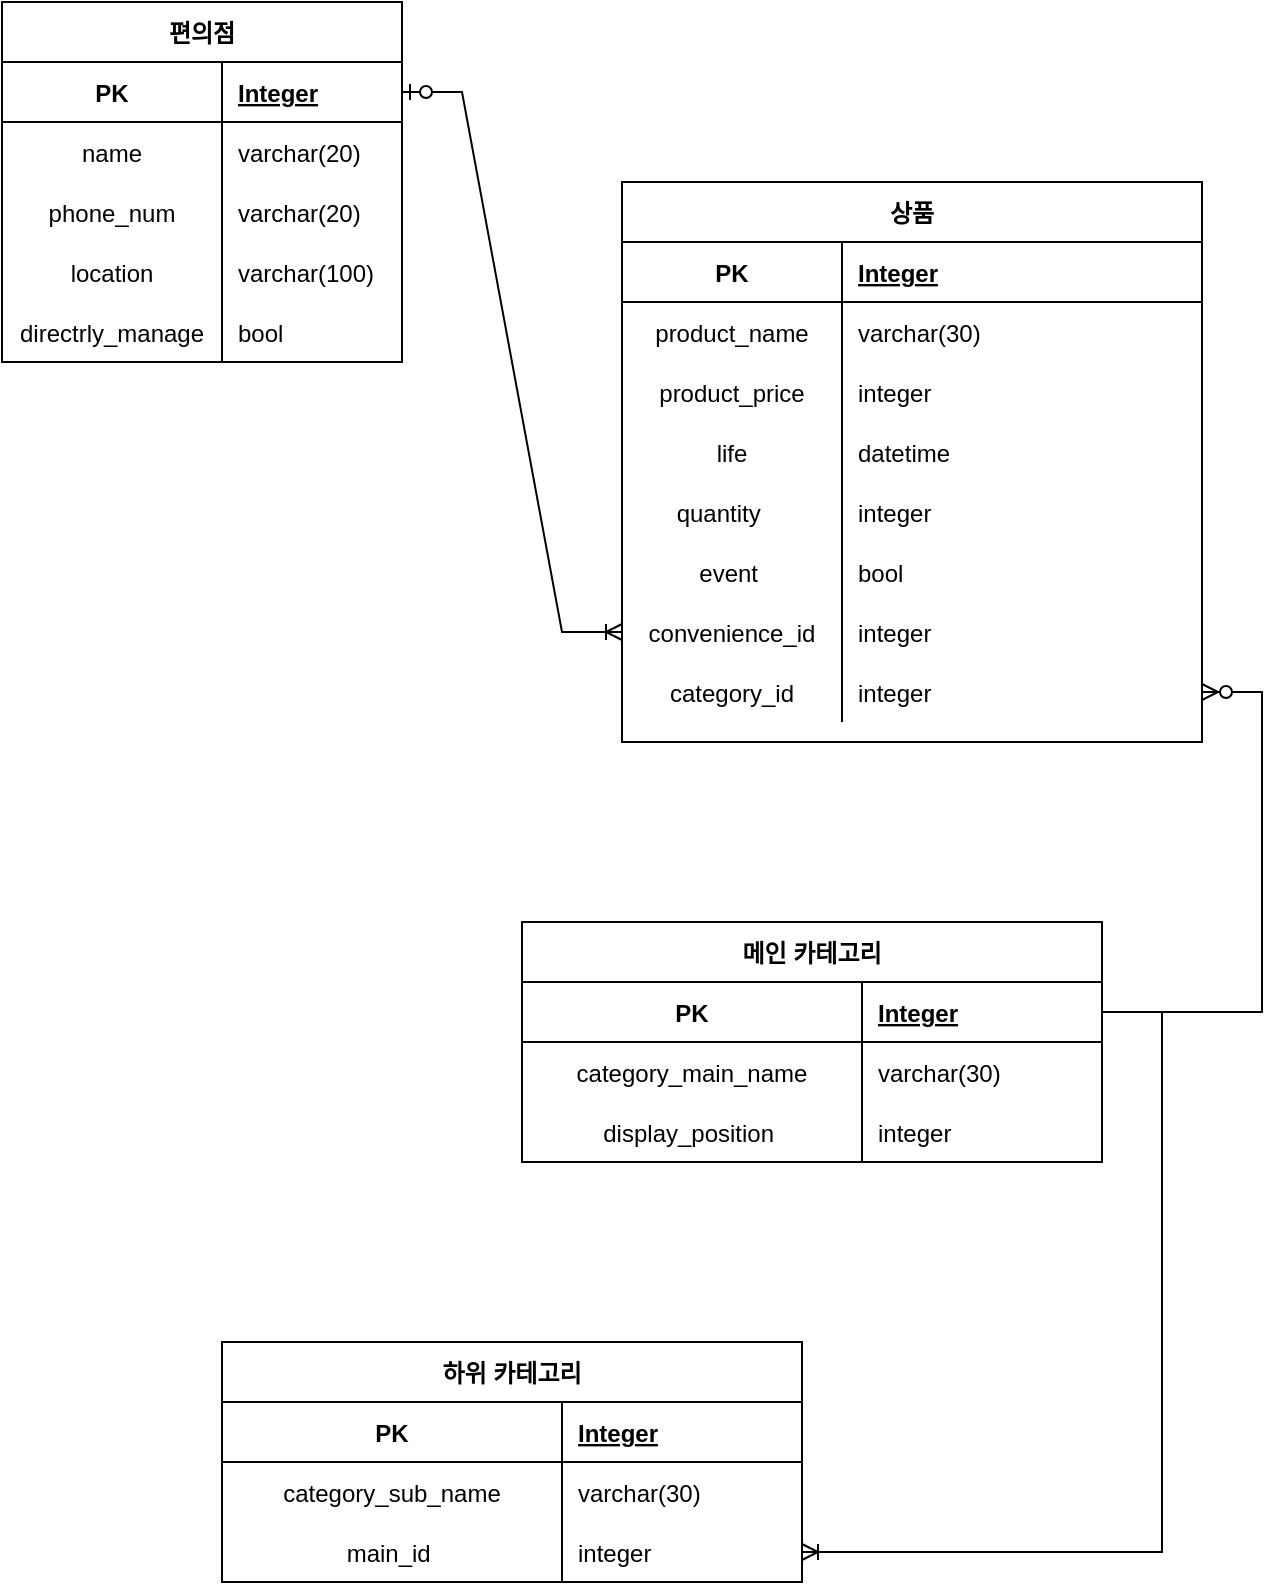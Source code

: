 <mxfile version="17.4.4" type="github"><diagram id="2WjfnLhooL55TCoSCvWk" name="Page-1"><mxGraphModel dx="1277" dy="1074" grid="1" gridSize="10" guides="1" tooltips="1" connect="1" arrows="1" fold="1" page="1" pageScale="1" pageWidth="827" pageHeight="1169" math="0" shadow="0"><root><mxCell id="0"/><mxCell id="1" parent="0"/><mxCell id="HcnCCB5ITRWJPbF4wh_o-1" value="편의점" style="shape=table;startSize=30;container=1;collapsible=1;childLayout=tableLayout;fixedRows=1;rowLines=0;fontStyle=1;align=center;resizeLast=1;swimlaneFillColor=none;gradientColor=#ffffff;fillColor=default;direction=east;" vertex="1" parent="1"><mxGeometry x="30" y="50" width="200" height="180" as="geometry"/></mxCell><mxCell id="HcnCCB5ITRWJPbF4wh_o-2" value="" style="shape=tableRow;horizontal=0;startSize=0;swimlaneHead=0;swimlaneBody=0;fillColor=none;collapsible=0;dropTarget=0;points=[[0,0.5],[1,0.5]];portConstraint=eastwest;top=0;left=0;right=0;bottom=1;" vertex="1" parent="HcnCCB5ITRWJPbF4wh_o-1"><mxGeometry y="30" width="200" height="30" as="geometry"/></mxCell><mxCell id="HcnCCB5ITRWJPbF4wh_o-3" value="PK" style="shape=partialRectangle;connectable=0;fillColor=none;top=0;left=0;bottom=0;right=0;fontStyle=1;overflow=hidden;" vertex="1" parent="HcnCCB5ITRWJPbF4wh_o-2"><mxGeometry width="110" height="30" as="geometry"><mxRectangle width="110" height="30" as="alternateBounds"/></mxGeometry></mxCell><mxCell id="HcnCCB5ITRWJPbF4wh_o-4" value="Integer" style="shape=partialRectangle;connectable=0;fillColor=none;top=0;left=0;bottom=0;right=0;align=left;spacingLeft=6;fontStyle=5;overflow=hidden;" vertex="1" parent="HcnCCB5ITRWJPbF4wh_o-2"><mxGeometry x="110" width="90" height="30" as="geometry"><mxRectangle width="90" height="30" as="alternateBounds"/></mxGeometry></mxCell><mxCell id="HcnCCB5ITRWJPbF4wh_o-5" value="" style="shape=tableRow;horizontal=0;startSize=0;swimlaneHead=0;swimlaneBody=0;fillColor=none;collapsible=0;dropTarget=0;points=[[0,0.5],[1,0.5]];portConstraint=eastwest;top=0;left=0;right=0;bottom=0;" vertex="1" parent="HcnCCB5ITRWJPbF4wh_o-1"><mxGeometry y="60" width="200" height="30" as="geometry"/></mxCell><mxCell id="HcnCCB5ITRWJPbF4wh_o-6" value="name" style="shape=partialRectangle;connectable=0;fillColor=none;top=0;left=0;bottom=0;right=0;editable=1;overflow=hidden;" vertex="1" parent="HcnCCB5ITRWJPbF4wh_o-5"><mxGeometry width="110" height="30" as="geometry"><mxRectangle width="110" height="30" as="alternateBounds"/></mxGeometry></mxCell><mxCell id="HcnCCB5ITRWJPbF4wh_o-7" value="varchar(20)" style="shape=partialRectangle;connectable=0;fillColor=none;top=0;left=0;bottom=0;right=0;align=left;spacingLeft=6;overflow=hidden;" vertex="1" parent="HcnCCB5ITRWJPbF4wh_o-5"><mxGeometry x="110" width="90" height="30" as="geometry"><mxRectangle width="90" height="30" as="alternateBounds"/></mxGeometry></mxCell><mxCell id="HcnCCB5ITRWJPbF4wh_o-8" value="" style="shape=tableRow;horizontal=0;startSize=0;swimlaneHead=0;swimlaneBody=0;fillColor=none;collapsible=0;dropTarget=0;points=[[0,0.5],[1,0.5]];portConstraint=eastwest;top=0;left=0;right=0;bottom=0;" vertex="1" parent="HcnCCB5ITRWJPbF4wh_o-1"><mxGeometry y="90" width="200" height="30" as="geometry"/></mxCell><mxCell id="HcnCCB5ITRWJPbF4wh_o-9" value="phone_num" style="shape=partialRectangle;connectable=0;fillColor=none;top=0;left=0;bottom=0;right=0;editable=1;overflow=hidden;" vertex="1" parent="HcnCCB5ITRWJPbF4wh_o-8"><mxGeometry width="110" height="30" as="geometry"><mxRectangle width="110" height="30" as="alternateBounds"/></mxGeometry></mxCell><mxCell id="HcnCCB5ITRWJPbF4wh_o-10" value="varchar(20)" style="shape=partialRectangle;connectable=0;fillColor=none;top=0;left=0;bottom=0;right=0;align=left;spacingLeft=6;overflow=hidden;" vertex="1" parent="HcnCCB5ITRWJPbF4wh_o-8"><mxGeometry x="110" width="90" height="30" as="geometry"><mxRectangle width="90" height="30" as="alternateBounds"/></mxGeometry></mxCell><mxCell id="HcnCCB5ITRWJPbF4wh_o-58" style="shape=tableRow;horizontal=0;startSize=0;swimlaneHead=0;swimlaneBody=0;fillColor=none;collapsible=0;dropTarget=0;points=[[0,0.5],[1,0.5]];portConstraint=eastwest;top=0;left=0;right=0;bottom=0;" vertex="1" parent="HcnCCB5ITRWJPbF4wh_o-1"><mxGeometry y="120" width="200" height="30" as="geometry"/></mxCell><mxCell id="HcnCCB5ITRWJPbF4wh_o-59" style="shape=partialRectangle;connectable=0;fillColor=none;top=0;left=0;bottom=0;right=0;editable=1;overflow=hidden;" vertex="1" parent="HcnCCB5ITRWJPbF4wh_o-58"><mxGeometry width="110" height="30" as="geometry"><mxRectangle width="110" height="30" as="alternateBounds"/></mxGeometry></mxCell><mxCell id="HcnCCB5ITRWJPbF4wh_o-60" style="shape=partialRectangle;connectable=0;fillColor=none;top=0;left=0;bottom=0;right=0;align=left;spacingLeft=6;overflow=hidden;" vertex="1" parent="HcnCCB5ITRWJPbF4wh_o-58"><mxGeometry x="110" width="90" height="30" as="geometry"><mxRectangle width="90" height="30" as="alternateBounds"/></mxGeometry></mxCell><mxCell id="HcnCCB5ITRWJPbF4wh_o-11" value="" style="shape=tableRow;horizontal=0;startSize=0;swimlaneHead=0;swimlaneBody=0;fillColor=none;collapsible=0;dropTarget=0;points=[[0,0.5],[1,0.5]];portConstraint=eastwest;top=0;left=0;right=0;bottom=0;" vertex="1" parent="HcnCCB5ITRWJPbF4wh_o-1"><mxGeometry y="150" width="200" height="30" as="geometry"/></mxCell><mxCell id="HcnCCB5ITRWJPbF4wh_o-12" value="directrly_manage" style="shape=partialRectangle;connectable=0;fillColor=none;top=0;left=0;bottom=0;right=0;editable=1;overflow=hidden;" vertex="1" parent="HcnCCB5ITRWJPbF4wh_o-11"><mxGeometry width="110" height="30" as="geometry"><mxRectangle width="110" height="30" as="alternateBounds"/></mxGeometry></mxCell><mxCell id="HcnCCB5ITRWJPbF4wh_o-13" value="bool" style="shape=partialRectangle;connectable=0;fillColor=none;top=0;left=0;bottom=0;right=0;align=left;spacingLeft=6;overflow=hidden;" vertex="1" parent="HcnCCB5ITRWJPbF4wh_o-11"><mxGeometry x="110" width="90" height="30" as="geometry"><mxRectangle width="90" height="30" as="alternateBounds"/></mxGeometry></mxCell><mxCell id="HcnCCB5ITRWJPbF4wh_o-27" value="상품" style="shape=table;startSize=30;container=1;collapsible=1;childLayout=tableLayout;fixedRows=1;rowLines=0;fontStyle=1;align=center;resizeLast=1;" vertex="1" parent="1"><mxGeometry x="340" y="140" width="290" height="280" as="geometry"/></mxCell><mxCell id="HcnCCB5ITRWJPbF4wh_o-28" value="" style="shape=tableRow;horizontal=0;startSize=0;swimlaneHead=0;swimlaneBody=0;fillColor=none;collapsible=0;dropTarget=0;points=[[0,0.5],[1,0.5]];portConstraint=eastwest;top=0;left=0;right=0;bottom=1;" vertex="1" parent="HcnCCB5ITRWJPbF4wh_o-27"><mxGeometry y="30" width="290" height="30" as="geometry"/></mxCell><mxCell id="HcnCCB5ITRWJPbF4wh_o-29" value="PK" style="shape=partialRectangle;connectable=0;fillColor=none;top=0;left=0;bottom=0;right=0;fontStyle=1;overflow=hidden;" vertex="1" parent="HcnCCB5ITRWJPbF4wh_o-28"><mxGeometry width="110" height="30" as="geometry"><mxRectangle width="110" height="30" as="alternateBounds"/></mxGeometry></mxCell><mxCell id="HcnCCB5ITRWJPbF4wh_o-30" value="Integer" style="shape=partialRectangle;connectable=0;fillColor=none;top=0;left=0;bottom=0;right=0;align=left;spacingLeft=6;fontStyle=5;overflow=hidden;" vertex="1" parent="HcnCCB5ITRWJPbF4wh_o-28"><mxGeometry x="110" width="180" height="30" as="geometry"><mxRectangle width="180" height="30" as="alternateBounds"/></mxGeometry></mxCell><mxCell id="HcnCCB5ITRWJPbF4wh_o-31" value="" style="shape=tableRow;horizontal=0;startSize=0;swimlaneHead=0;swimlaneBody=0;fillColor=none;collapsible=0;dropTarget=0;points=[[0,0.5],[1,0.5]];portConstraint=eastwest;top=0;left=0;right=0;bottom=0;" vertex="1" parent="HcnCCB5ITRWJPbF4wh_o-27"><mxGeometry y="60" width="290" height="30" as="geometry"/></mxCell><mxCell id="HcnCCB5ITRWJPbF4wh_o-32" value="product_name" style="shape=partialRectangle;connectable=0;fillColor=none;top=0;left=0;bottom=0;right=0;editable=1;overflow=hidden;" vertex="1" parent="HcnCCB5ITRWJPbF4wh_o-31"><mxGeometry width="110" height="30" as="geometry"><mxRectangle width="110" height="30" as="alternateBounds"/></mxGeometry></mxCell><mxCell id="HcnCCB5ITRWJPbF4wh_o-33" value="varchar(30)" style="shape=partialRectangle;connectable=0;fillColor=none;top=0;left=0;bottom=0;right=0;align=left;spacingLeft=6;overflow=hidden;" vertex="1" parent="HcnCCB5ITRWJPbF4wh_o-31"><mxGeometry x="110" width="180" height="30" as="geometry"><mxRectangle width="180" height="30" as="alternateBounds"/></mxGeometry></mxCell><mxCell id="HcnCCB5ITRWJPbF4wh_o-34" value="" style="shape=tableRow;horizontal=0;startSize=0;swimlaneHead=0;swimlaneBody=0;fillColor=none;collapsible=0;dropTarget=0;points=[[0,0.5],[1,0.5]];portConstraint=eastwest;top=0;left=0;right=0;bottom=0;" vertex="1" parent="HcnCCB5ITRWJPbF4wh_o-27"><mxGeometry y="90" width="290" height="30" as="geometry"/></mxCell><mxCell id="HcnCCB5ITRWJPbF4wh_o-35" value="product_price" style="shape=partialRectangle;connectable=0;fillColor=none;top=0;left=0;bottom=0;right=0;editable=1;overflow=hidden;" vertex="1" parent="HcnCCB5ITRWJPbF4wh_o-34"><mxGeometry width="110" height="30" as="geometry"><mxRectangle width="110" height="30" as="alternateBounds"/></mxGeometry></mxCell><mxCell id="HcnCCB5ITRWJPbF4wh_o-36" value="integer" style="shape=partialRectangle;connectable=0;fillColor=none;top=0;left=0;bottom=0;right=0;align=left;spacingLeft=6;overflow=hidden;" vertex="1" parent="HcnCCB5ITRWJPbF4wh_o-34"><mxGeometry x="110" width="180" height="30" as="geometry"><mxRectangle width="180" height="30" as="alternateBounds"/></mxGeometry></mxCell><mxCell id="HcnCCB5ITRWJPbF4wh_o-73" style="shape=tableRow;horizontal=0;startSize=0;swimlaneHead=0;swimlaneBody=0;fillColor=none;collapsible=0;dropTarget=0;points=[[0,0.5],[1,0.5]];portConstraint=eastwest;top=0;left=0;right=0;bottom=0;" vertex="1" parent="HcnCCB5ITRWJPbF4wh_o-27"><mxGeometry y="120" width="290" height="30" as="geometry"/></mxCell><mxCell id="HcnCCB5ITRWJPbF4wh_o-74" value="life" style="shape=partialRectangle;connectable=0;fillColor=none;top=0;left=0;bottom=0;right=0;editable=1;overflow=hidden;" vertex="1" parent="HcnCCB5ITRWJPbF4wh_o-73"><mxGeometry width="110" height="30" as="geometry"><mxRectangle width="110" height="30" as="alternateBounds"/></mxGeometry></mxCell><mxCell id="HcnCCB5ITRWJPbF4wh_o-75" value="datetime" style="shape=partialRectangle;connectable=0;fillColor=none;top=0;left=0;bottom=0;right=0;align=left;spacingLeft=6;overflow=hidden;" vertex="1" parent="HcnCCB5ITRWJPbF4wh_o-73"><mxGeometry x="110" width="180" height="30" as="geometry"><mxRectangle width="180" height="30" as="alternateBounds"/></mxGeometry></mxCell><mxCell id="HcnCCB5ITRWJPbF4wh_o-76" style="shape=tableRow;horizontal=0;startSize=0;swimlaneHead=0;swimlaneBody=0;fillColor=none;collapsible=0;dropTarget=0;points=[[0,0.5],[1,0.5]];portConstraint=eastwest;top=0;left=0;right=0;bottom=0;" vertex="1" parent="HcnCCB5ITRWJPbF4wh_o-27"><mxGeometry y="150" width="290" height="30" as="geometry"/></mxCell><mxCell id="HcnCCB5ITRWJPbF4wh_o-77" value="quantity    " style="shape=partialRectangle;connectable=0;fillColor=none;top=0;left=0;bottom=0;right=0;editable=1;overflow=hidden;" vertex="1" parent="HcnCCB5ITRWJPbF4wh_o-76"><mxGeometry width="110" height="30" as="geometry"><mxRectangle width="110" height="30" as="alternateBounds"/></mxGeometry></mxCell><mxCell id="HcnCCB5ITRWJPbF4wh_o-78" value="integer" style="shape=partialRectangle;connectable=0;fillColor=none;top=0;left=0;bottom=0;right=0;align=left;spacingLeft=6;overflow=hidden;" vertex="1" parent="HcnCCB5ITRWJPbF4wh_o-76"><mxGeometry x="110" width="180" height="30" as="geometry"><mxRectangle width="180" height="30" as="alternateBounds"/></mxGeometry></mxCell><mxCell id="HcnCCB5ITRWJPbF4wh_o-140" style="shape=tableRow;horizontal=0;startSize=0;swimlaneHead=0;swimlaneBody=0;fillColor=none;collapsible=0;dropTarget=0;points=[[0,0.5],[1,0.5]];portConstraint=eastwest;top=0;left=0;right=0;bottom=0;" vertex="1" parent="HcnCCB5ITRWJPbF4wh_o-27"><mxGeometry y="180" width="290" height="30" as="geometry"/></mxCell><mxCell id="HcnCCB5ITRWJPbF4wh_o-141" value="event " style="shape=partialRectangle;connectable=0;fillColor=none;top=0;left=0;bottom=0;right=0;editable=1;overflow=hidden;" vertex="1" parent="HcnCCB5ITRWJPbF4wh_o-140"><mxGeometry width="110" height="30" as="geometry"><mxRectangle width="110" height="30" as="alternateBounds"/></mxGeometry></mxCell><mxCell id="HcnCCB5ITRWJPbF4wh_o-142" value="bool" style="shape=partialRectangle;connectable=0;fillColor=none;top=0;left=0;bottom=0;right=0;align=left;spacingLeft=6;overflow=hidden;" vertex="1" parent="HcnCCB5ITRWJPbF4wh_o-140"><mxGeometry x="110" width="180" height="30" as="geometry"><mxRectangle width="180" height="30" as="alternateBounds"/></mxGeometry></mxCell><mxCell id="HcnCCB5ITRWJPbF4wh_o-67" style="shape=tableRow;horizontal=0;startSize=0;swimlaneHead=0;swimlaneBody=0;fillColor=none;collapsible=0;dropTarget=0;points=[[0,0.5],[1,0.5]];portConstraint=eastwest;top=0;left=0;right=0;bottom=0;" vertex="1" parent="HcnCCB5ITRWJPbF4wh_o-27"><mxGeometry y="210" width="290" height="30" as="geometry"/></mxCell><mxCell id="HcnCCB5ITRWJPbF4wh_o-68" value="convenience_id" style="shape=partialRectangle;connectable=0;fillColor=none;top=0;left=0;bottom=0;right=0;editable=1;overflow=hidden;" vertex="1" parent="HcnCCB5ITRWJPbF4wh_o-67"><mxGeometry width="110" height="30" as="geometry"><mxRectangle width="110" height="30" as="alternateBounds"/></mxGeometry></mxCell><mxCell id="HcnCCB5ITRWJPbF4wh_o-69" value="integer" style="shape=partialRectangle;connectable=0;fillColor=none;top=0;left=0;bottom=0;right=0;align=left;spacingLeft=6;overflow=hidden;" vertex="1" parent="HcnCCB5ITRWJPbF4wh_o-67"><mxGeometry x="110" width="180" height="30" as="geometry"><mxRectangle width="180" height="30" as="alternateBounds"/></mxGeometry></mxCell><mxCell id="HcnCCB5ITRWJPbF4wh_o-37" value="" style="shape=tableRow;horizontal=0;startSize=0;swimlaneHead=0;swimlaneBody=0;fillColor=none;collapsible=0;dropTarget=0;points=[[0,0.5],[1,0.5]];portConstraint=eastwest;top=0;left=0;right=0;bottom=0;" vertex="1" parent="HcnCCB5ITRWJPbF4wh_o-27"><mxGeometry y="240" width="290" height="30" as="geometry"/></mxCell><mxCell id="HcnCCB5ITRWJPbF4wh_o-38" value="category_id" style="shape=partialRectangle;connectable=0;fillColor=none;top=0;left=0;bottom=0;right=0;editable=1;overflow=hidden;" vertex="1" parent="HcnCCB5ITRWJPbF4wh_o-37"><mxGeometry width="110" height="30" as="geometry"><mxRectangle width="110" height="30" as="alternateBounds"/></mxGeometry></mxCell><mxCell id="HcnCCB5ITRWJPbF4wh_o-39" value="integer" style="shape=partialRectangle;connectable=0;fillColor=none;top=0;left=0;bottom=0;right=0;align=left;spacingLeft=6;overflow=hidden;" vertex="1" parent="HcnCCB5ITRWJPbF4wh_o-37"><mxGeometry x="110" width="180" height="30" as="geometry"><mxRectangle width="180" height="30" as="alternateBounds"/></mxGeometry></mxCell><mxCell id="HcnCCB5ITRWJPbF4wh_o-43" value="location" style="shape=partialRectangle;connectable=0;fillColor=none;top=0;left=0;bottom=0;right=0;editable=1;overflow=hidden;" vertex="1" parent="1"><mxGeometry x="30" y="170" width="110" height="30" as="geometry"><mxRectangle width="110" height="30" as="alternateBounds"/></mxGeometry></mxCell><mxCell id="HcnCCB5ITRWJPbF4wh_o-44" value="varchar(100)" style="shape=partialRectangle;connectable=0;fillColor=none;top=0;left=0;bottom=0;right=0;align=left;spacingLeft=6;overflow=hidden;" vertex="1" parent="1"><mxGeometry x="140" y="170" width="90" height="30" as="geometry"><mxRectangle width="90" height="30" as="alternateBounds"/></mxGeometry></mxCell><mxCell id="HcnCCB5ITRWJPbF4wh_o-80" value="메인 카테고리" style="shape=table;startSize=30;container=1;collapsible=1;childLayout=tableLayout;fixedRows=1;rowLines=0;fontStyle=1;align=center;resizeLast=1;" vertex="1" parent="1"><mxGeometry x="290" y="510" width="290" height="120" as="geometry"/></mxCell><mxCell id="HcnCCB5ITRWJPbF4wh_o-81" value="" style="shape=tableRow;horizontal=0;startSize=0;swimlaneHead=0;swimlaneBody=0;fillColor=none;collapsible=0;dropTarget=0;points=[[0,0.5],[1,0.5]];portConstraint=eastwest;top=0;left=0;right=0;bottom=1;" vertex="1" parent="HcnCCB5ITRWJPbF4wh_o-80"><mxGeometry y="30" width="290" height="30" as="geometry"/></mxCell><mxCell id="HcnCCB5ITRWJPbF4wh_o-82" value="PK" style="shape=partialRectangle;connectable=0;fillColor=none;top=0;left=0;bottom=0;right=0;fontStyle=1;overflow=hidden;" vertex="1" parent="HcnCCB5ITRWJPbF4wh_o-81"><mxGeometry width="170" height="30" as="geometry"><mxRectangle width="170" height="30" as="alternateBounds"/></mxGeometry></mxCell><mxCell id="HcnCCB5ITRWJPbF4wh_o-83" value="Integer" style="shape=partialRectangle;connectable=0;fillColor=none;top=0;left=0;bottom=0;right=0;align=left;spacingLeft=6;fontStyle=5;overflow=hidden;" vertex="1" parent="HcnCCB5ITRWJPbF4wh_o-81"><mxGeometry x="170" width="120" height="30" as="geometry"><mxRectangle width="120" height="30" as="alternateBounds"/></mxGeometry></mxCell><mxCell id="HcnCCB5ITRWJPbF4wh_o-84" value="" style="shape=tableRow;horizontal=0;startSize=0;swimlaneHead=0;swimlaneBody=0;fillColor=none;collapsible=0;dropTarget=0;points=[[0,0.5],[1,0.5]];portConstraint=eastwest;top=0;left=0;right=0;bottom=0;" vertex="1" parent="HcnCCB5ITRWJPbF4wh_o-80"><mxGeometry y="60" width="290" height="30" as="geometry"/></mxCell><mxCell id="HcnCCB5ITRWJPbF4wh_o-85" value="category_main_name" style="shape=partialRectangle;connectable=0;fillColor=none;top=0;left=0;bottom=0;right=0;editable=1;overflow=hidden;" vertex="1" parent="HcnCCB5ITRWJPbF4wh_o-84"><mxGeometry width="170" height="30" as="geometry"><mxRectangle width="170" height="30" as="alternateBounds"/></mxGeometry></mxCell><mxCell id="HcnCCB5ITRWJPbF4wh_o-86" value="varchar(30)" style="shape=partialRectangle;connectable=0;fillColor=none;top=0;left=0;bottom=0;right=0;align=left;spacingLeft=6;overflow=hidden;" vertex="1" parent="HcnCCB5ITRWJPbF4wh_o-84"><mxGeometry x="170" width="120" height="30" as="geometry"><mxRectangle width="120" height="30" as="alternateBounds"/></mxGeometry></mxCell><mxCell id="HcnCCB5ITRWJPbF4wh_o-159" style="shape=tableRow;horizontal=0;startSize=0;swimlaneHead=0;swimlaneBody=0;fillColor=none;collapsible=0;dropTarget=0;points=[[0,0.5],[1,0.5]];portConstraint=eastwest;top=0;left=0;right=0;bottom=0;" vertex="1" parent="HcnCCB5ITRWJPbF4wh_o-80"><mxGeometry y="90" width="290" height="30" as="geometry"/></mxCell><mxCell id="HcnCCB5ITRWJPbF4wh_o-160" value="display_position " style="shape=partialRectangle;connectable=0;fillColor=none;top=0;left=0;bottom=0;right=0;editable=1;overflow=hidden;" vertex="1" parent="HcnCCB5ITRWJPbF4wh_o-159"><mxGeometry width="170" height="30" as="geometry"><mxRectangle width="170" height="30" as="alternateBounds"/></mxGeometry></mxCell><mxCell id="HcnCCB5ITRWJPbF4wh_o-161" value="integer" style="shape=partialRectangle;connectable=0;fillColor=none;top=0;left=0;bottom=0;right=0;align=left;spacingLeft=6;overflow=hidden;" vertex="1" parent="HcnCCB5ITRWJPbF4wh_o-159"><mxGeometry x="170" width="120" height="30" as="geometry"><mxRectangle width="120" height="30" as="alternateBounds"/></mxGeometry></mxCell><mxCell id="HcnCCB5ITRWJPbF4wh_o-139" value="" style="edgeStyle=entityRelationEdgeStyle;fontSize=12;html=1;endArrow=ERoneToMany;startArrow=ERzeroToOne;rounded=0;" edge="1" parent="1" source="HcnCCB5ITRWJPbF4wh_o-2" target="HcnCCB5ITRWJPbF4wh_o-67"><mxGeometry width="100" height="100" relative="1" as="geometry"><mxPoint x="230" y="160" as="sourcePoint"/><mxPoint x="320" y="250" as="targetPoint"/></mxGeometry></mxCell><mxCell id="HcnCCB5ITRWJPbF4wh_o-143" value="하위 카테고리" style="shape=table;startSize=30;container=1;collapsible=1;childLayout=tableLayout;fixedRows=1;rowLines=0;fontStyle=1;align=center;resizeLast=1;" vertex="1" parent="1"><mxGeometry x="140" y="720" width="290" height="120" as="geometry"/></mxCell><mxCell id="HcnCCB5ITRWJPbF4wh_o-144" value="" style="shape=tableRow;horizontal=0;startSize=0;swimlaneHead=0;swimlaneBody=0;fillColor=none;collapsible=0;dropTarget=0;points=[[0,0.5],[1,0.5]];portConstraint=eastwest;top=0;left=0;right=0;bottom=1;" vertex="1" parent="HcnCCB5ITRWJPbF4wh_o-143"><mxGeometry y="30" width="290" height="30" as="geometry"/></mxCell><mxCell id="HcnCCB5ITRWJPbF4wh_o-145" value="PK" style="shape=partialRectangle;connectable=0;fillColor=none;top=0;left=0;bottom=0;right=0;fontStyle=1;overflow=hidden;" vertex="1" parent="HcnCCB5ITRWJPbF4wh_o-144"><mxGeometry width="170" height="30" as="geometry"><mxRectangle width="170" height="30" as="alternateBounds"/></mxGeometry></mxCell><mxCell id="HcnCCB5ITRWJPbF4wh_o-146" value="Integer" style="shape=partialRectangle;connectable=0;fillColor=none;top=0;left=0;bottom=0;right=0;align=left;spacingLeft=6;fontStyle=5;overflow=hidden;" vertex="1" parent="HcnCCB5ITRWJPbF4wh_o-144"><mxGeometry x="170" width="120" height="30" as="geometry"><mxRectangle width="120" height="30" as="alternateBounds"/></mxGeometry></mxCell><mxCell id="HcnCCB5ITRWJPbF4wh_o-147" value="" style="shape=tableRow;horizontal=0;startSize=0;swimlaneHead=0;swimlaneBody=0;fillColor=none;collapsible=0;dropTarget=0;points=[[0,0.5],[1,0.5]];portConstraint=eastwest;top=0;left=0;right=0;bottom=0;" vertex="1" parent="HcnCCB5ITRWJPbF4wh_o-143"><mxGeometry y="60" width="290" height="30" as="geometry"/></mxCell><mxCell id="HcnCCB5ITRWJPbF4wh_o-148" value="category_sub_name" style="shape=partialRectangle;connectable=0;fillColor=none;top=0;left=0;bottom=0;right=0;editable=1;overflow=hidden;" vertex="1" parent="HcnCCB5ITRWJPbF4wh_o-147"><mxGeometry width="170" height="30" as="geometry"><mxRectangle width="170" height="30" as="alternateBounds"/></mxGeometry></mxCell><mxCell id="HcnCCB5ITRWJPbF4wh_o-149" value="varchar(30)" style="shape=partialRectangle;connectable=0;fillColor=none;top=0;left=0;bottom=0;right=0;align=left;spacingLeft=6;overflow=hidden;" vertex="1" parent="HcnCCB5ITRWJPbF4wh_o-147"><mxGeometry x="170" width="120" height="30" as="geometry"><mxRectangle width="120" height="30" as="alternateBounds"/></mxGeometry></mxCell><mxCell id="HcnCCB5ITRWJPbF4wh_o-151" style="shape=tableRow;horizontal=0;startSize=0;swimlaneHead=0;swimlaneBody=0;fillColor=none;collapsible=0;dropTarget=0;points=[[0,0.5],[1,0.5]];portConstraint=eastwest;top=0;left=0;right=0;bottom=0;" vertex="1" parent="HcnCCB5ITRWJPbF4wh_o-143"><mxGeometry y="90" width="290" height="30" as="geometry"/></mxCell><mxCell id="HcnCCB5ITRWJPbF4wh_o-152" value="main_id " style="shape=partialRectangle;connectable=0;fillColor=none;top=0;left=0;bottom=0;right=0;editable=1;overflow=hidden;" vertex="1" parent="HcnCCB5ITRWJPbF4wh_o-151"><mxGeometry width="170" height="30" as="geometry"><mxRectangle width="170" height="30" as="alternateBounds"/></mxGeometry></mxCell><mxCell id="HcnCCB5ITRWJPbF4wh_o-153" value="integer" style="shape=partialRectangle;connectable=0;fillColor=none;top=0;left=0;bottom=0;right=0;align=left;spacingLeft=6;overflow=hidden;" vertex="1" parent="HcnCCB5ITRWJPbF4wh_o-151"><mxGeometry x="170" width="120" height="30" as="geometry"><mxRectangle width="120" height="30" as="alternateBounds"/></mxGeometry></mxCell><mxCell id="HcnCCB5ITRWJPbF4wh_o-150" value="" style="edgeStyle=entityRelationEdgeStyle;fontSize=12;html=1;endArrow=ERoneToMany;rounded=0;" edge="1" parent="1" source="HcnCCB5ITRWJPbF4wh_o-81" target="HcnCCB5ITRWJPbF4wh_o-151"><mxGeometry width="100" height="100" relative="1" as="geometry"><mxPoint x="30" y="570" as="sourcePoint"/><mxPoint x="570" y="690" as="targetPoint"/></mxGeometry></mxCell><mxCell id="HcnCCB5ITRWJPbF4wh_o-158" value="" style="edgeStyle=entityRelationEdgeStyle;fontSize=12;html=1;endArrow=ERzeroToMany;endFill=1;rounded=0;" edge="1" parent="1" source="HcnCCB5ITRWJPbF4wh_o-81" target="HcnCCB5ITRWJPbF4wh_o-37"><mxGeometry width="100" height="100" relative="1" as="geometry"><mxPoint x="580" y="550" as="sourcePoint"/><mxPoint x="680" y="450" as="targetPoint"/></mxGeometry></mxCell></root></mxGraphModel></diagram></mxfile>